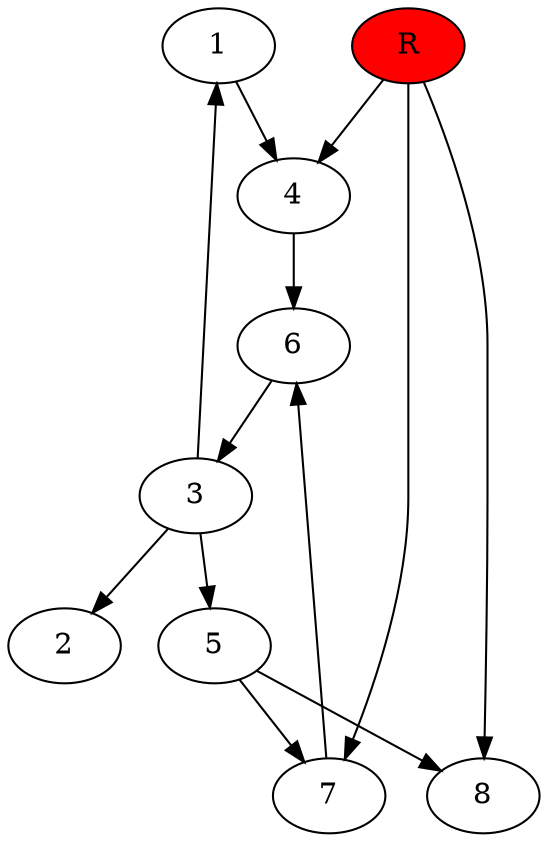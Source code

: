 digraph prb14954 {
	1
	2
	3
	4
	5
	6
	7
	8
	R [fillcolor="#ff0000" style=filled]
	1 -> 4
	3 -> 1
	3 -> 2
	3 -> 5
	4 -> 6
	5 -> 7
	5 -> 8
	6 -> 3
	7 -> 6
	R -> 4
	R -> 7
	R -> 8
}
